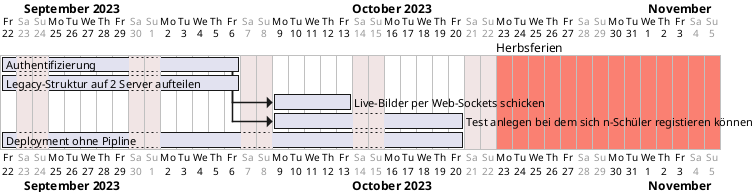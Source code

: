 @startgantt
saturday are closed
sunday are closed

Project starts the 22nd of september 2023

[Authentifizierung] as [TASK1-1] lasts 11 days
[Legacy-Struktur auf 2 Server aufteilen] as [TASK1-2] lasts 11 days
[Live-Bilder per Web-Sockets schicken] as [TASK2-1] lasts 5 days
[Test anlegen bei dem sich n-Schüler registieren können] as [TASK2-2] lasts 10 days


[Deployment ohne Pipline] as [TASK3-3] lasts 21 days


[TASK1-1]->[TASK2-1]
[TASK1-1]->[TASK2-2]


2023-10-23 to 2023-11-05 are named [Herbsferien]
2023-10-23 to 2023-11-05 are colored in salmon
@endgantt
